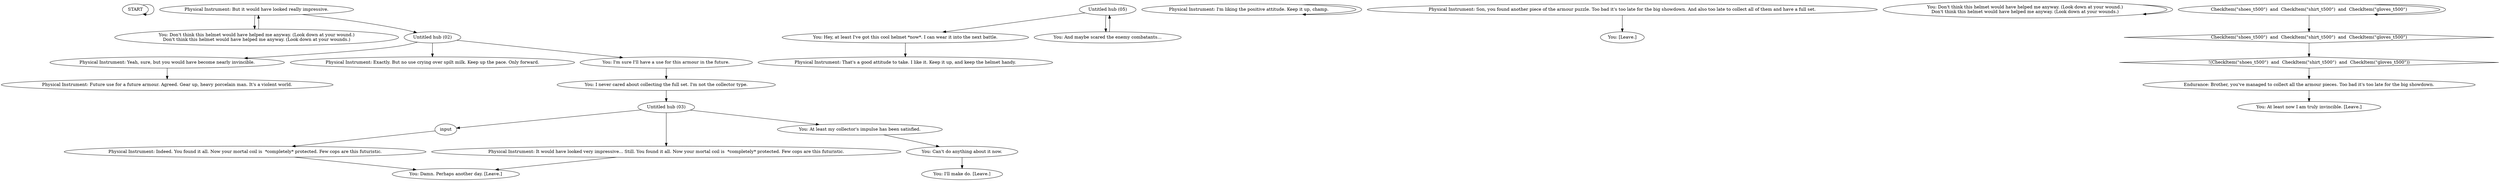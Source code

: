 # SEAFORT ORB / fairweather t500 helmet
# Orb that checks how much armour you've collected after you pick up the helmet.
# ==================================================
digraph G {
	  0 [label="START"];
	  1 [label="input"];
	  2 [label="You: Hey, at least I've got this cool helmet *now*. I can wear it into the next battle."];
	  3 [label="You: I'll make do. [Leave.]"];
	  4 [label="Physical Instrument: That's a good attitude to take. I like it. Keep it up, and keep the helmet handy."];
	  5 [label="Physical Instrument: I'm liking the positive attitude. Keep it up, champ."];
	  6 [label="You: [Leave.]"];
	  7 [label="Untitled hub (03)"];
	  8 [label="Physical Instrument: Yeah, sure, but you would have become nearly invincible."];
	  9 [label="You: At least my collector's impulse has been satisfied."];
	  10 [label="You: I never cared about collecting the full set. I'm not the collector type."];
	  11 [label="Physical Instrument: Future use for a future armour. Agreed. Gear up, heavy porcelain man. It's a violent world."];
	  12 [label="Untitled hub (05)"];
	  13 [label="Physical Instrument: Exactly. But no use crying over spilt milk. Keep up the pace. Only forward."];
	  14 [label="You: Don't think this helmet would have helped me anyway. (Look down at your wound.)\nDon't think this helmet would have helped me anyway. (Look down at your wounds.)"];
	  15 [label="Physical Instrument: It would have looked very impressive... Still. You found it all. Now your mortal coil is  *completely* protected. Few cops are this futuristic."];
	  16 [label="You: Don't think this helmet would have helped me anyway. (Look down at your wound.)\nDon't think this helmet would have helped me anyway. (Look down at your wounds.)"];
	  17 [label="You: And maybe scared the enemy combatants..."];
	  18 [label="You: Damn. Perhaps another day. [Leave.]"];
	  19 [label="You: At least now I am truly invincible. [Leave.]"];
	  20 [label="Untitled hub (02)"];
	  21 [label="You: Can't do anything about it now."];
	  22 [label="Physical Instrument: Indeed. You found it all. Now your mortal coil is  *completely* protected. Few cops are this futuristic."];
	  23 [label="CheckItem(\"shoes_t500\")  and  CheckItem(\"shirt_t500\")  and  CheckItem(\"gloves_t500\")"];
	  24 [label="CheckItem(\"shoes_t500\")  and  CheckItem(\"shirt_t500\")  and  CheckItem(\"gloves_t500\")", shape=diamond];
	  25 [label="!(CheckItem(\"shoes_t500\")  and  CheckItem(\"shirt_t500\")  and  CheckItem(\"gloves_t500\"))", shape=diamond];
	  26 [label="Endurance: Brother, you've managed to collect all the armour pieces. Too bad it's too late for the big showdown."];
	  27 [label="Physical Instrument: Son, you found another piece of the armour puzzle. Too bad it's too late for the big showdown. And also too late to collect all of them and have a full set."];
	  28 [label="You: I'm sure I'll have a use for this armour in the future."];
	  29 [label="Physical Instrument: But it would have looked really impressive."];
	  0 -> 0
	  1 -> 22
	  2 -> 4
	  5 -> 5
	  7 -> 9
	  7 -> 1
	  7 -> 15
	  8 -> 11
	  9 -> 21
	  10 -> 7
	  12 -> 17
	  12 -> 2
	  14 -> 14
	  15 -> 18
	  16 -> 29
	  17 -> 12
	  20 -> 8
	  20 -> 28
	  20 -> 13
	  21 -> 3
	  22 -> 18
	  23 -> 24
	  23 -> 23
	  24 -> 25
	  25 -> 26
	  26 -> 19
	  27 -> 6
	  28 -> 10
	  29 -> 16
	  29 -> 20
}

